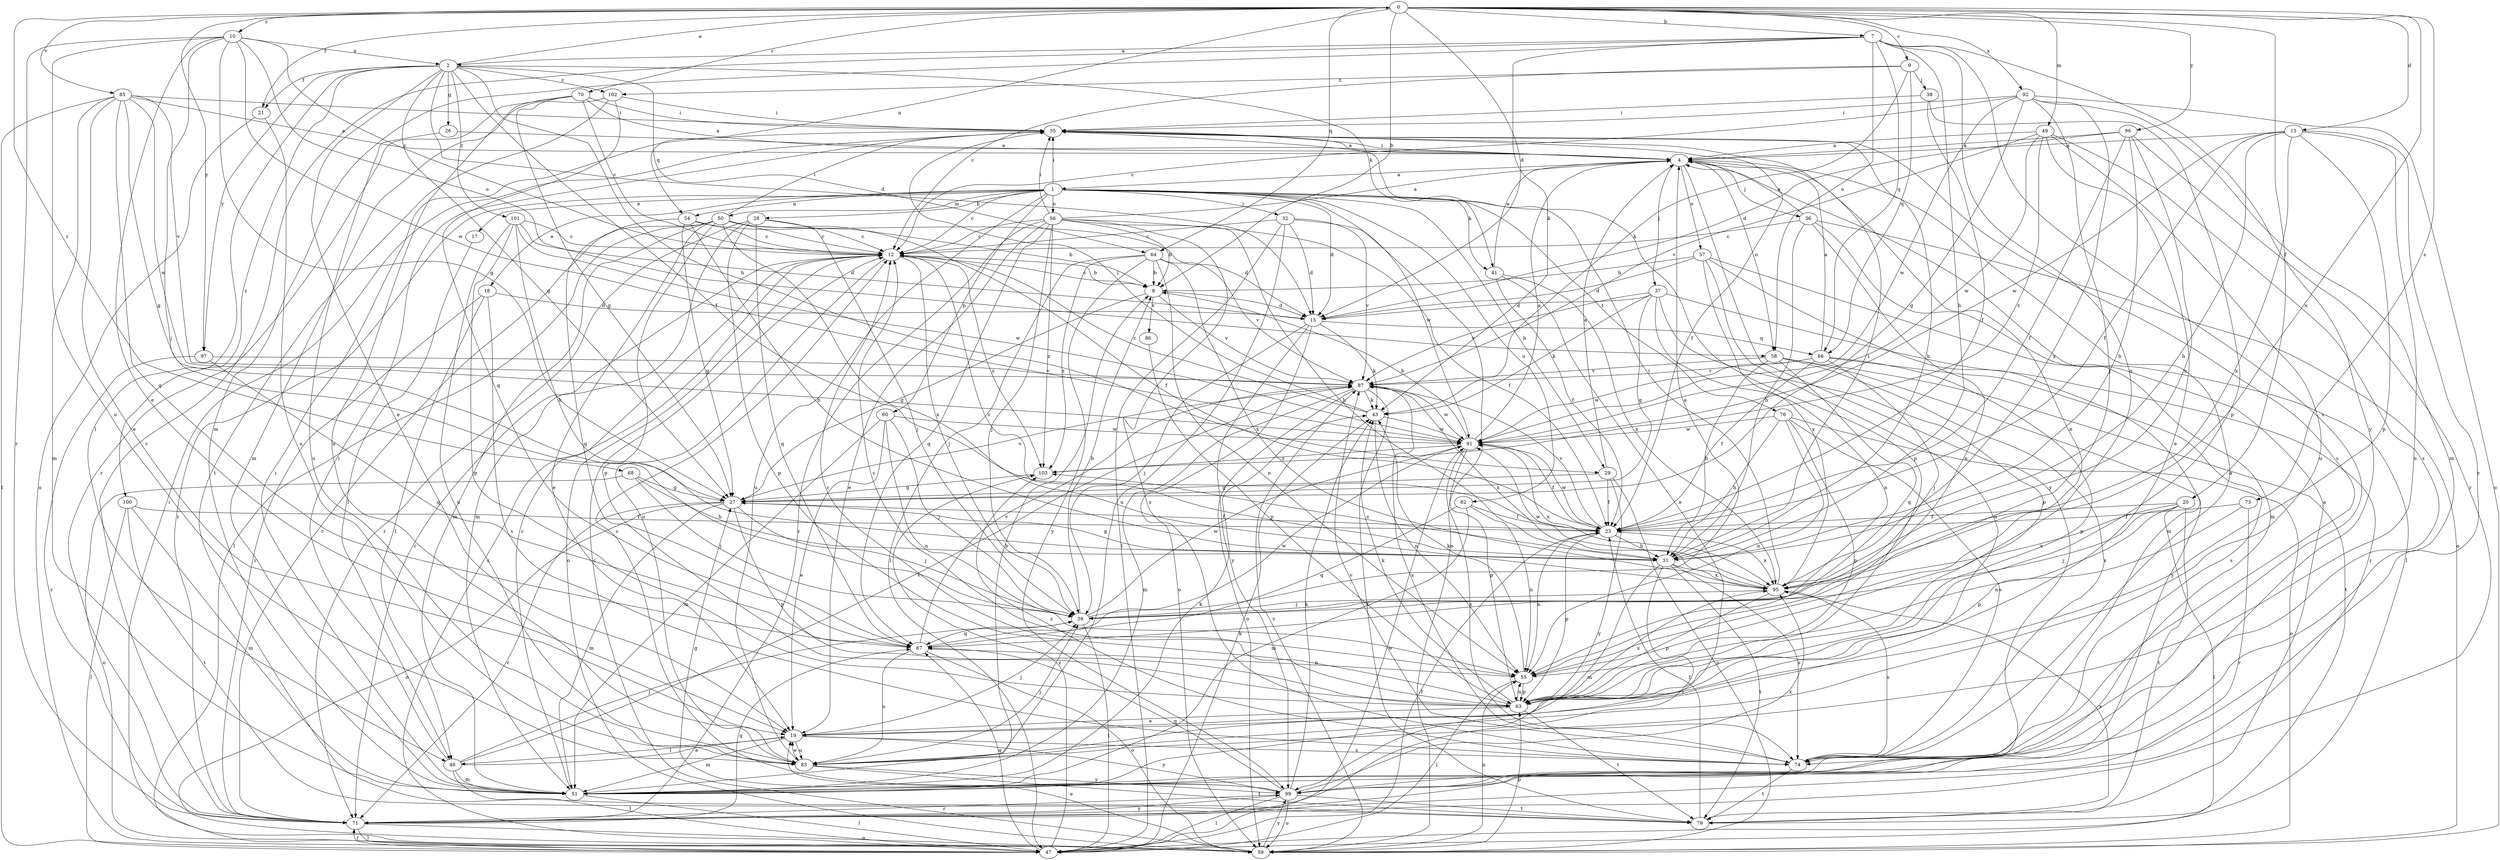 strict digraph  {
0;
1;
2;
4;
7;
8;
9;
10;
12;
13;
15;
17;
18;
19;
20;
21;
23;
26;
27;
28;
29;
31;
32;
35;
36;
37;
38;
39;
41;
43;
46;
47;
49;
50;
51;
54;
55;
56;
57;
58;
59;
60;
63;
64;
66;
67;
68;
70;
71;
73;
74;
76;
79;
82;
83;
85;
86;
87;
91;
92;
95;
96;
97;
99;
100;
101;
102;
103;
0 -> 7  [label=b];
0 -> 8  [label=b];
0 -> 9  [label=c];
0 -> 10  [label=c];
0 -> 13  [label=d];
0 -> 15  [label=d];
0 -> 20  [label=f];
0 -> 21  [label=f];
0 -> 49  [label=m];
0 -> 54  [label=n];
0 -> 64  [label=q];
0 -> 68  [label=r];
0 -> 70  [label=r];
0 -> 73  [label=s];
0 -> 85  [label=v];
0 -> 92  [label=x];
0 -> 95  [label=x];
0 -> 96  [label=y];
0 -> 97  [label=y];
1 -> 12  [label=c];
1 -> 15  [label=d];
1 -> 17  [label=e];
1 -> 18  [label=e];
1 -> 28  [label=h];
1 -> 29  [label=h];
1 -> 32  [label=i];
1 -> 35  [label=i];
1 -> 41  [label=k];
1 -> 50  [label=m];
1 -> 54  [label=n];
1 -> 56  [label=o];
1 -> 60  [label=p];
1 -> 63  [label=p];
1 -> 71  [label=r];
1 -> 76  [label=t];
1 -> 82  [label=u];
1 -> 83  [label=u];
1 -> 91  [label=w];
2 -> 0  [label=a];
2 -> 15  [label=d];
2 -> 19  [label=e];
2 -> 21  [label=f];
2 -> 23  [label=f];
2 -> 26  [label=g];
2 -> 27  [label=g];
2 -> 29  [label=h];
2 -> 41  [label=k];
2 -> 46  [label=l];
2 -> 64  [label=q];
2 -> 97  [label=y];
2 -> 100  [label=z];
2 -> 101  [label=z];
2 -> 102  [label=z];
4 -> 1  [label=a];
4 -> 35  [label=i];
4 -> 36  [label=j];
4 -> 37  [label=j];
4 -> 55  [label=n];
4 -> 57  [label=o];
4 -> 58  [label=o];
4 -> 99  [label=y];
7 -> 2  [label=a];
7 -> 31  [label=h];
7 -> 43  [label=k];
7 -> 51  [label=m];
7 -> 55  [label=n];
7 -> 58  [label=o];
7 -> 66  [label=q];
7 -> 71  [label=r];
7 -> 74  [label=s];
7 -> 99  [label=y];
8 -> 12  [label=c];
8 -> 15  [label=d];
8 -> 27  [label=g];
8 -> 86  [label=v];
8 -> 87  [label=v];
9 -> 12  [label=c];
9 -> 38  [label=j];
9 -> 43  [label=k];
9 -> 66  [label=q];
9 -> 102  [label=z];
10 -> 2  [label=a];
10 -> 12  [label=c];
10 -> 19  [label=e];
10 -> 27  [label=g];
10 -> 39  [label=j];
10 -> 58  [label=o];
10 -> 71  [label=r];
10 -> 83  [label=u];
10 -> 91  [label=w];
12 -> 8  [label=b];
12 -> 39  [label=j];
12 -> 59  [label=o];
12 -> 71  [label=r];
12 -> 83  [label=u];
12 -> 103  [label=z];
13 -> 4  [label=a];
13 -> 23  [label=f];
13 -> 31  [label=h];
13 -> 63  [label=p];
13 -> 83  [label=u];
13 -> 91  [label=w];
13 -> 95  [label=x];
13 -> 99  [label=y];
15 -> 39  [label=j];
15 -> 43  [label=k];
15 -> 59  [label=o];
15 -> 66  [label=q];
15 -> 99  [label=y];
17 -> 46  [label=l];
18 -> 15  [label=d];
18 -> 46  [label=l];
18 -> 71  [label=r];
18 -> 74  [label=s];
19 -> 39  [label=j];
19 -> 46  [label=l];
19 -> 51  [label=m];
19 -> 74  [label=s];
19 -> 83  [label=u];
19 -> 99  [label=y];
20 -> 23  [label=f];
20 -> 39  [label=j];
20 -> 47  [label=l];
20 -> 63  [label=p];
20 -> 79  [label=t];
20 -> 95  [label=x];
21 -> 59  [label=o];
21 -> 83  [label=u];
23 -> 31  [label=h];
23 -> 55  [label=n];
23 -> 63  [label=p];
23 -> 87  [label=v];
23 -> 91  [label=w];
23 -> 95  [label=x];
26 -> 4  [label=a];
26 -> 83  [label=u];
27 -> 23  [label=f];
27 -> 39  [label=j];
27 -> 51  [label=m];
27 -> 59  [label=o];
27 -> 63  [label=p];
27 -> 71  [label=r];
27 -> 87  [label=v];
28 -> 12  [label=c];
28 -> 39  [label=j];
28 -> 51  [label=m];
28 -> 63  [label=p];
28 -> 67  [label=q];
28 -> 71  [label=r];
29 -> 4  [label=a];
29 -> 23  [label=f];
29 -> 27  [label=g];
29 -> 59  [label=o];
29 -> 99  [label=y];
31 -> 12  [label=c];
31 -> 27  [label=g];
31 -> 35  [label=i];
31 -> 51  [label=m];
31 -> 71  [label=r];
31 -> 74  [label=s];
31 -> 79  [label=t];
31 -> 95  [label=x];
31 -> 103  [label=z];
32 -> 12  [label=c];
32 -> 15  [label=d];
32 -> 47  [label=l];
32 -> 59  [label=o];
32 -> 83  [label=u];
32 -> 87  [label=v];
35 -> 4  [label=a];
35 -> 23  [label=f];
35 -> 31  [label=h];
35 -> 74  [label=s];
36 -> 4  [label=a];
36 -> 12  [label=c];
36 -> 31  [label=h];
36 -> 51  [label=m];
36 -> 55  [label=n];
36 -> 59  [label=o];
37 -> 15  [label=d];
37 -> 27  [label=g];
37 -> 43  [label=k];
37 -> 55  [label=n];
37 -> 63  [label=p];
37 -> 71  [label=r];
37 -> 87  [label=v];
38 -> 23  [label=f];
38 -> 35  [label=i];
38 -> 63  [label=p];
39 -> 4  [label=a];
39 -> 8  [label=b];
39 -> 47  [label=l];
39 -> 67  [label=q];
39 -> 91  [label=w];
41 -> 4  [label=a];
41 -> 19  [label=e];
41 -> 23  [label=f];
41 -> 95  [label=x];
43 -> 12  [label=c];
43 -> 35  [label=i];
43 -> 55  [label=n];
43 -> 91  [label=w];
46 -> 19  [label=e];
46 -> 35  [label=i];
46 -> 39  [label=j];
46 -> 47  [label=l];
46 -> 51  [label=m];
46 -> 87  [label=v];
47 -> 12  [label=c];
47 -> 23  [label=f];
47 -> 43  [label=k];
47 -> 67  [label=q];
47 -> 71  [label=r];
47 -> 91  [label=w];
47 -> 103  [label=z];
49 -> 4  [label=a];
49 -> 19  [label=e];
49 -> 74  [label=s];
49 -> 83  [label=u];
49 -> 87  [label=v];
49 -> 91  [label=w];
49 -> 103  [label=z];
50 -> 12  [label=c];
50 -> 15  [label=d];
50 -> 19  [label=e];
50 -> 23  [label=f];
50 -> 35  [label=i];
50 -> 47  [label=l];
50 -> 51  [label=m];
50 -> 63  [label=p];
50 -> 71  [label=r];
50 -> 95  [label=x];
51 -> 8  [label=b];
51 -> 12  [label=c];
51 -> 35  [label=i];
51 -> 43  [label=k];
51 -> 47  [label=l];
54 -> 8  [label=b];
54 -> 12  [label=c];
54 -> 27  [label=g];
54 -> 31  [label=h];
54 -> 67  [label=q];
55 -> 12  [label=c];
55 -> 43  [label=k];
55 -> 47  [label=l];
55 -> 63  [label=p];
56 -> 4  [label=a];
56 -> 8  [label=b];
56 -> 12  [label=c];
56 -> 19  [label=e];
56 -> 23  [label=f];
56 -> 31  [label=h];
56 -> 35  [label=i];
56 -> 39  [label=j];
56 -> 67  [label=q];
56 -> 71  [label=r];
56 -> 74  [label=s];
56 -> 103  [label=z];
57 -> 8  [label=b];
57 -> 15  [label=d];
57 -> 47  [label=l];
57 -> 51  [label=m];
57 -> 83  [label=u];
57 -> 95  [label=x];
58 -> 31  [label=h];
58 -> 67  [label=q];
58 -> 74  [label=s];
58 -> 79  [label=t];
58 -> 87  [label=v];
58 -> 99  [label=y];
59 -> 12  [label=c];
59 -> 19  [label=e];
59 -> 35  [label=i];
59 -> 55  [label=n];
59 -> 63  [label=p];
59 -> 87  [label=v];
59 -> 99  [label=y];
60 -> 19  [label=e];
60 -> 39  [label=j];
60 -> 51  [label=m];
60 -> 55  [label=n];
60 -> 91  [label=w];
63 -> 12  [label=c];
63 -> 19  [label=e];
63 -> 43  [label=k];
63 -> 55  [label=n];
63 -> 79  [label=t];
63 -> 95  [label=x];
64 -> 8  [label=b];
64 -> 47  [label=l];
64 -> 55  [label=n];
64 -> 87  [label=v];
64 -> 95  [label=x];
64 -> 99  [label=y];
64 -> 103  [label=z];
66 -> 4  [label=a];
66 -> 23  [label=f];
66 -> 39  [label=j];
66 -> 63  [label=p];
66 -> 74  [label=s];
66 -> 87  [label=v];
66 -> 91  [label=w];
67 -> 55  [label=n];
67 -> 59  [label=o];
67 -> 83  [label=u];
67 -> 87  [label=v];
67 -> 91  [label=w];
68 -> 27  [label=g];
68 -> 31  [label=h];
68 -> 39  [label=j];
68 -> 59  [label=o];
70 -> 4  [label=a];
70 -> 12  [label=c];
70 -> 27  [label=g];
70 -> 35  [label=i];
70 -> 71  [label=r];
70 -> 83  [label=u];
71 -> 47  [label=l];
71 -> 59  [label=o];
71 -> 67  [label=q];
71 -> 99  [label=y];
73 -> 23  [label=f];
73 -> 55  [label=n];
73 -> 71  [label=r];
74 -> 4  [label=a];
74 -> 79  [label=t];
74 -> 87  [label=v];
74 -> 103  [label=z];
76 -> 31  [label=h];
76 -> 55  [label=n];
76 -> 59  [label=o];
76 -> 63  [label=p];
76 -> 74  [label=s];
76 -> 91  [label=w];
79 -> 4  [label=a];
79 -> 23  [label=f];
79 -> 95  [label=x];
82 -> 23  [label=f];
82 -> 51  [label=m];
82 -> 55  [label=n];
82 -> 67  [label=q];
83 -> 19  [label=e];
83 -> 39  [label=j];
83 -> 79  [label=t];
83 -> 99  [label=y];
85 -> 4  [label=a];
85 -> 19  [label=e];
85 -> 27  [label=g];
85 -> 35  [label=i];
85 -> 47  [label=l];
85 -> 51  [label=m];
85 -> 67  [label=q];
85 -> 87  [label=v];
85 -> 91  [label=w];
86 -> 63  [label=p];
87 -> 43  [label=k];
87 -> 51  [label=m];
87 -> 59  [label=o];
87 -> 74  [label=s];
87 -> 79  [label=t];
87 -> 91  [label=w];
87 -> 95  [label=x];
91 -> 4  [label=a];
91 -> 8  [label=b];
91 -> 23  [label=f];
91 -> 63  [label=p];
91 -> 74  [label=s];
91 -> 95  [label=x];
91 -> 103  [label=z];
92 -> 12  [label=c];
92 -> 27  [label=g];
92 -> 35  [label=i];
92 -> 39  [label=j];
92 -> 51  [label=m];
92 -> 59  [label=o];
92 -> 91  [label=w];
92 -> 95  [label=x];
95 -> 35  [label=i];
95 -> 39  [label=j];
95 -> 63  [label=p];
95 -> 74  [label=s];
95 -> 91  [label=w];
96 -> 4  [label=a];
96 -> 15  [label=d];
96 -> 23  [label=f];
96 -> 31  [label=h];
96 -> 71  [label=r];
96 -> 95  [label=x];
97 -> 67  [label=q];
97 -> 71  [label=r];
97 -> 87  [label=v];
99 -> 12  [label=c];
99 -> 27  [label=g];
99 -> 43  [label=k];
99 -> 47  [label=l];
99 -> 59  [label=o];
99 -> 67  [label=q];
99 -> 71  [label=r];
99 -> 79  [label=t];
99 -> 95  [label=x];
100 -> 23  [label=f];
100 -> 47  [label=l];
100 -> 51  [label=m];
100 -> 79  [label=t];
101 -> 12  [label=c];
101 -> 15  [label=d];
101 -> 31  [label=h];
101 -> 63  [label=p];
101 -> 83  [label=u];
101 -> 91  [label=w];
102 -> 35  [label=i];
102 -> 51  [label=m];
102 -> 67  [label=q];
102 -> 79  [label=t];
103 -> 27  [label=g];
}
